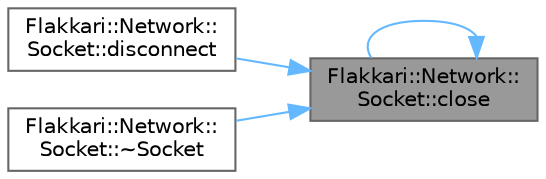 digraph "Flakkari::Network::Socket::close"
{
 // LATEX_PDF_SIZE
  bgcolor="transparent";
  edge [fontname=Helvetica,fontsize=10,labelfontname=Helvetica,labelfontsize=10];
  node [fontname=Helvetica,fontsize=10,shape=box,height=0.2,width=0.4];
  rankdir="RL";
  Node1 [id="Node000001",label="Flakkari::Network::\lSocket::close",height=0.2,width=0.4,color="gray40", fillcolor="grey60", style="filled", fontcolor="black",tooltip="Close the socket."];
  Node1 -> Node1 [id="edge1_Node000001_Node000001",dir="back",color="steelblue1",style="solid",tooltip=" "];
  Node1 -> Node2 [id="edge2_Node000001_Node000002",dir="back",color="steelblue1",style="solid",tooltip=" "];
  Node2 [id="Node000002",label="Flakkari::Network::\lSocket::disconnect",height=0.2,width=0.4,color="grey40", fillcolor="white", style="filled",URL="$d2/dea/classFlakkari_1_1Network_1_1Socket.html#a11cff59223ace3e6c7a95127659fb27f",tooltip="Disconnect from the server."];
  Node1 -> Node3 [id="edge3_Node000001_Node000003",dir="back",color="steelblue1",style="solid",tooltip=" "];
  Node3 [id="Node000003",label="Flakkari::Network::\lSocket::~Socket",height=0.2,width=0.4,color="grey40", fillcolor="white", style="filled",URL="$d2/dea/classFlakkari_1_1Network_1_1Socket.html#a250e9ae37435f110701780a262bcbb21",tooltip=" "];
}
